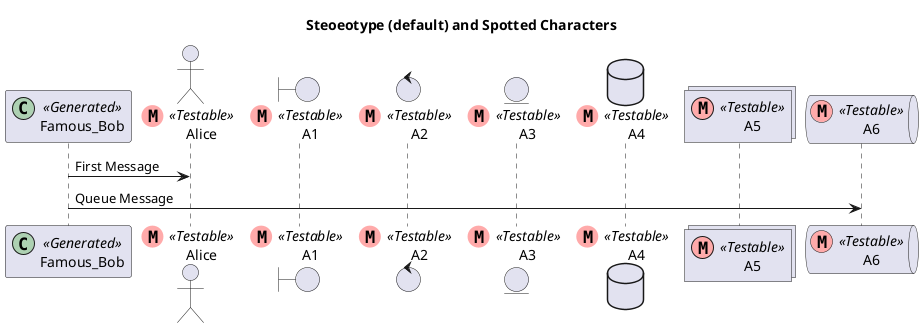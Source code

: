 @startuml

title Steoeotype (default) and Spotted Characters

participant Famous_Bob as Bob << (C,#ADD1B2) Generated >>
actor Alice << (M,#FFAAAA) Testable >>
boundary A1 << (M,#FFAAAA) Testable >>
control A2 << (M,#FFAAAA) Testable >>
entity A3 << (M,#FFAAAA) Testable >>
database A4 << (M,#FFAAAA) Testable >>
collections A5 << (M,#FFAAAA) Testable >>
queue A6 << (M,#FFAAAA) Testable >>

Bob -> Alice : First Message
Bob -> A6 : Queue Message

@enduml